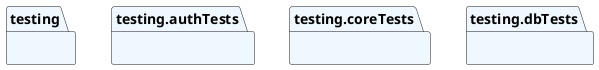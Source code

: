 @startuml packages
set namespaceSeparator none
package "testing" as testing #aliceblue {
}
package "testing.authTests" as testing.authTests #aliceblue {
}
package "testing.coreTests" as testing.coreTests #aliceblue {
}
package "testing.dbTests" as testing.dbTests #aliceblue {
}
@enduml
